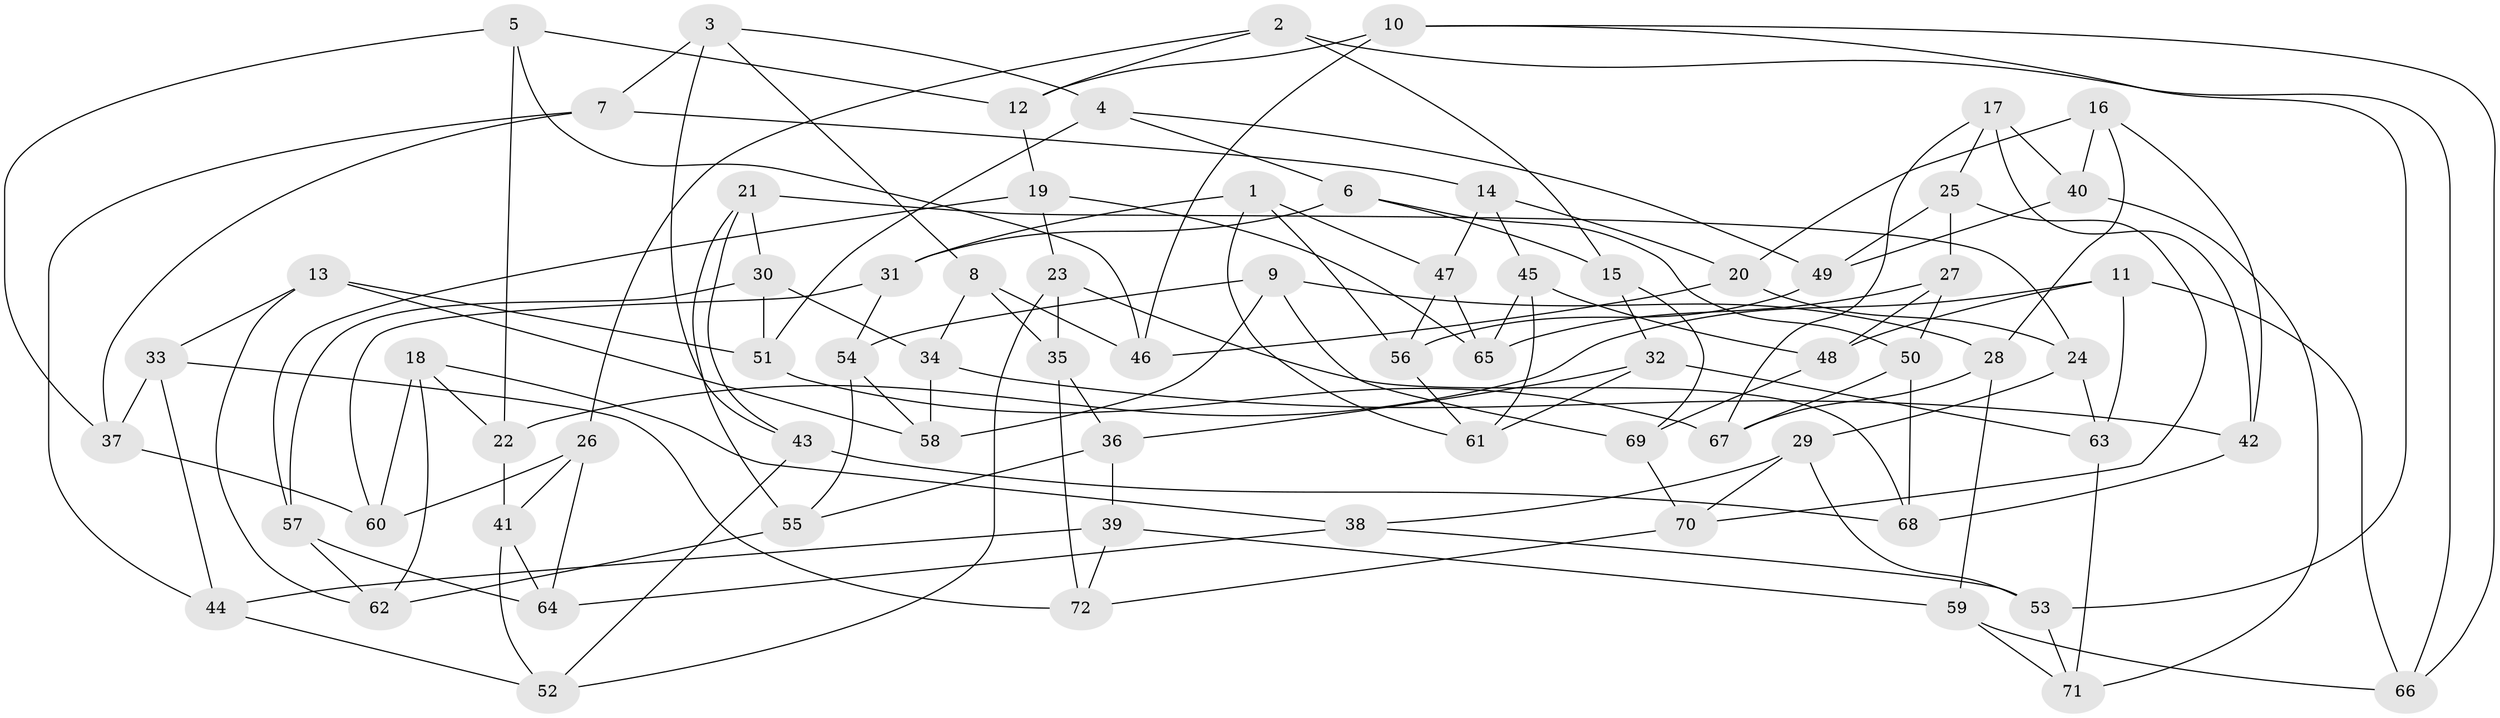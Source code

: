 // coarse degree distribution, {6: 0.17647058823529413, 4: 0.5490196078431373, 3: 0.09803921568627451, 5: 0.17647058823529413}
// Generated by graph-tools (version 1.1) at 2025/38/03/04/25 23:38:06]
// undirected, 72 vertices, 144 edges
graph export_dot {
  node [color=gray90,style=filled];
  1;
  2;
  3;
  4;
  5;
  6;
  7;
  8;
  9;
  10;
  11;
  12;
  13;
  14;
  15;
  16;
  17;
  18;
  19;
  20;
  21;
  22;
  23;
  24;
  25;
  26;
  27;
  28;
  29;
  30;
  31;
  32;
  33;
  34;
  35;
  36;
  37;
  38;
  39;
  40;
  41;
  42;
  43;
  44;
  45;
  46;
  47;
  48;
  49;
  50;
  51;
  52;
  53;
  54;
  55;
  56;
  57;
  58;
  59;
  60;
  61;
  62;
  63;
  64;
  65;
  66;
  67;
  68;
  69;
  70;
  71;
  72;
  1 -- 31;
  1 -- 61;
  1 -- 56;
  1 -- 47;
  2 -- 66;
  2 -- 26;
  2 -- 12;
  2 -- 15;
  3 -- 43;
  3 -- 7;
  3 -- 4;
  3 -- 8;
  4 -- 49;
  4 -- 51;
  4 -- 6;
  5 -- 46;
  5 -- 37;
  5 -- 22;
  5 -- 12;
  6 -- 15;
  6 -- 31;
  6 -- 50;
  7 -- 14;
  7 -- 44;
  7 -- 37;
  8 -- 35;
  8 -- 34;
  8 -- 46;
  9 -- 58;
  9 -- 28;
  9 -- 69;
  9 -- 54;
  10 -- 46;
  10 -- 66;
  10 -- 12;
  10 -- 53;
  11 -- 22;
  11 -- 48;
  11 -- 66;
  11 -- 63;
  12 -- 19;
  13 -- 33;
  13 -- 51;
  13 -- 58;
  13 -- 62;
  14 -- 20;
  14 -- 45;
  14 -- 47;
  15 -- 69;
  15 -- 32;
  16 -- 20;
  16 -- 42;
  16 -- 40;
  16 -- 28;
  17 -- 40;
  17 -- 25;
  17 -- 42;
  17 -- 67;
  18 -- 62;
  18 -- 22;
  18 -- 60;
  18 -- 38;
  19 -- 23;
  19 -- 65;
  19 -- 57;
  20 -- 46;
  20 -- 24;
  21 -- 55;
  21 -- 24;
  21 -- 43;
  21 -- 30;
  22 -- 41;
  23 -- 68;
  23 -- 35;
  23 -- 52;
  24 -- 29;
  24 -- 63;
  25 -- 70;
  25 -- 27;
  25 -- 49;
  26 -- 64;
  26 -- 41;
  26 -- 60;
  27 -- 48;
  27 -- 50;
  27 -- 65;
  28 -- 67;
  28 -- 59;
  29 -- 70;
  29 -- 53;
  29 -- 38;
  30 -- 34;
  30 -- 57;
  30 -- 51;
  31 -- 54;
  31 -- 60;
  32 -- 36;
  32 -- 63;
  32 -- 61;
  33 -- 44;
  33 -- 37;
  33 -- 72;
  34 -- 42;
  34 -- 58;
  35 -- 72;
  35 -- 36;
  36 -- 55;
  36 -- 39;
  37 -- 60;
  38 -- 64;
  38 -- 53;
  39 -- 44;
  39 -- 59;
  39 -- 72;
  40 -- 71;
  40 -- 49;
  41 -- 52;
  41 -- 64;
  42 -- 68;
  43 -- 52;
  43 -- 68;
  44 -- 52;
  45 -- 48;
  45 -- 61;
  45 -- 65;
  47 -- 65;
  47 -- 56;
  48 -- 69;
  49 -- 56;
  50 -- 68;
  50 -- 67;
  51 -- 67;
  53 -- 71;
  54 -- 55;
  54 -- 58;
  55 -- 62;
  56 -- 61;
  57 -- 62;
  57 -- 64;
  59 -- 71;
  59 -- 66;
  63 -- 71;
  69 -- 70;
  70 -- 72;
}
